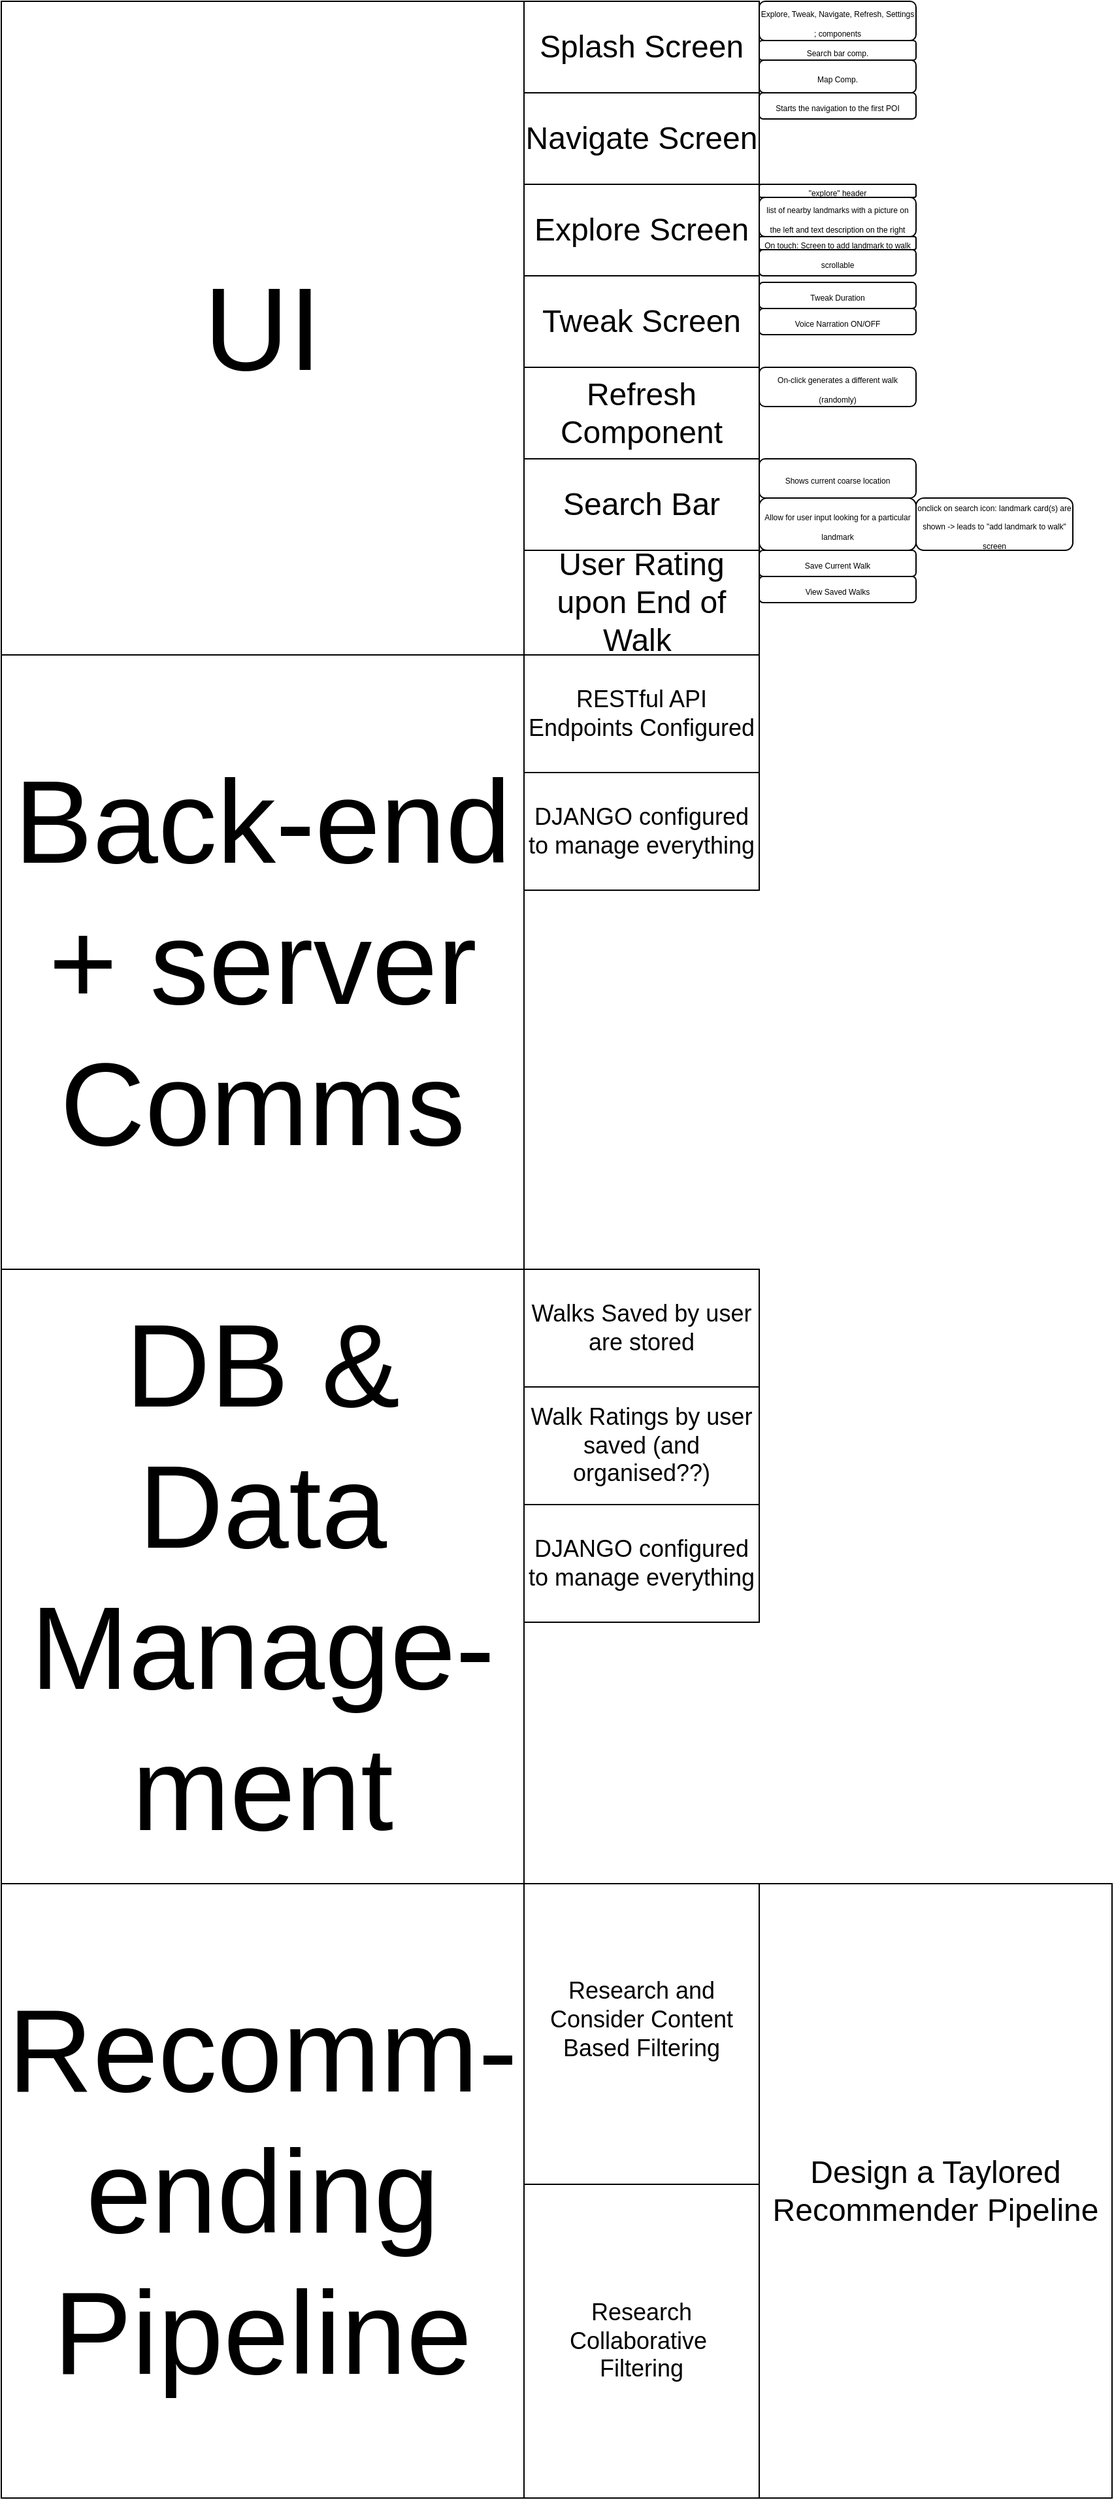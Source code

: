 <mxfile version="24.2.3" type="github">
  <diagram name="Page-1" id="Z43HYbOb06iZJgcrgzqE">
    <mxGraphModel dx="3305" dy="2035" grid="1" gridSize="10" guides="1" tooltips="1" connect="1" arrows="1" fold="1" page="1" pageScale="1" pageWidth="2000" pageHeight="2000" math="0" shadow="0">
      <root>
        <mxCell id="0" />
        <mxCell id="1" parent="0" />
        <mxCell id="Am7SAXZQbyqky8bTvC-_-1" value="&lt;font style=&quot;font-size: 90px;&quot;&gt;Back-end + server Comms&lt;/font&gt;" style="rounded=0;whiteSpace=wrap;html=1;" vertex="1" parent="1">
          <mxGeometry x="80" y="570" width="400" height="470" as="geometry" />
        </mxCell>
        <mxCell id="Am7SAXZQbyqky8bTvC-_-2" value="&lt;font style=&quot;font-size: 90px;&quot;&gt;UI&lt;/font&gt;" style="rounded=0;whiteSpace=wrap;html=1;" vertex="1" parent="1">
          <mxGeometry x="80" y="70" width="400" height="500" as="geometry" />
        </mxCell>
        <mxCell id="Am7SAXZQbyqky8bTvC-_-4" value="&lt;font style=&quot;font-size: 90px;&quot;&gt;DB &amp;amp; Data Manage-m&lt;/font&gt;&lt;span style=&quot;font-size: 90px; background-color: initial;&quot;&gt;ent&lt;/span&gt;" style="rounded=0;whiteSpace=wrap;html=1;" vertex="1" parent="1">
          <mxGeometry x="80" y="1040" width="400" height="470" as="geometry" />
        </mxCell>
        <mxCell id="Am7SAXZQbyqky8bTvC-_-5" value="&lt;font style=&quot;font-size: 90px;&quot;&gt;Recomm-ending Pipeline&lt;/font&gt;" style="rounded=0;whiteSpace=wrap;html=1;" vertex="1" parent="1">
          <mxGeometry x="80" y="1510" width="400" height="470" as="geometry" />
        </mxCell>
        <mxCell id="Am7SAXZQbyqky8bTvC-_-6" value="&lt;font style=&quot;font-size: 24px;&quot;&gt;Splash Screen&lt;/font&gt;" style="rounded=0;whiteSpace=wrap;html=1;" vertex="1" parent="1">
          <mxGeometry x="480" y="70" width="180" height="70" as="geometry" />
        </mxCell>
        <mxCell id="Am7SAXZQbyqky8bTvC-_-8" value="&lt;span style=&quot;font-size: 24px;&quot;&gt;Explore Screen&lt;/span&gt;" style="rounded=0;whiteSpace=wrap;html=1;" vertex="1" parent="1">
          <mxGeometry x="480" y="210" width="180" height="70" as="geometry" />
        </mxCell>
        <mxCell id="Am7SAXZQbyqky8bTvC-_-9" value="&lt;font style=&quot;font-size: 24px;&quot;&gt;Tweak Screen&lt;/font&gt;" style="rounded=0;whiteSpace=wrap;html=1;" vertex="1" parent="1">
          <mxGeometry x="480" y="280" width="180" height="70" as="geometry" />
        </mxCell>
        <mxCell id="Am7SAXZQbyqky8bTvC-_-10" value="&lt;font style=&quot;font-size: 24px;&quot;&gt;Refresh Component&lt;/font&gt;" style="rounded=0;whiteSpace=wrap;html=1;" vertex="1" parent="1">
          <mxGeometry x="480" y="350" width="180" height="70" as="geometry" />
        </mxCell>
        <mxCell id="Am7SAXZQbyqky8bTvC-_-11" value="&lt;span style=&quot;font-size: 24px;&quot;&gt;Search Bar&lt;/span&gt;" style="rounded=0;whiteSpace=wrap;html=1;" vertex="1" parent="1">
          <mxGeometry x="480" y="420" width="180" height="70" as="geometry" />
        </mxCell>
        <mxCell id="Am7SAXZQbyqky8bTvC-_-12" value="&lt;font style=&quot;font-size: 24px;&quot;&gt;User Rating upon End of Walk&amp;nbsp;&lt;/font&gt;" style="rounded=0;whiteSpace=wrap;html=1;" vertex="1" parent="1">
          <mxGeometry x="480" y="490" width="180" height="80" as="geometry" />
        </mxCell>
        <mxCell id="Am7SAXZQbyqky8bTvC-_-15" value="&lt;font style=&quot;font-size: 18px;&quot;&gt;RESTful API Endpoints Configured&lt;/font&gt;" style="rounded=0;whiteSpace=wrap;html=1;" vertex="1" parent="1">
          <mxGeometry x="480" y="570" width="180" height="90" as="geometry" />
        </mxCell>
        <mxCell id="Am7SAXZQbyqky8bTvC-_-17" value="&lt;font style=&quot;font-size: 18px;&quot;&gt;DJANGO configured to manage everything&lt;/font&gt;" style="rounded=0;whiteSpace=wrap;html=1;" vertex="1" parent="1">
          <mxGeometry x="480" y="660" width="180" height="90" as="geometry" />
        </mxCell>
        <mxCell id="Am7SAXZQbyqky8bTvC-_-18" value="&lt;span style=&quot;font-size: 18px;&quot;&gt;Walks Saved by user are stored&lt;/span&gt;" style="rounded=0;whiteSpace=wrap;html=1;" vertex="1" parent="1">
          <mxGeometry x="480" y="1040" width="180" height="90" as="geometry" />
        </mxCell>
        <mxCell id="Am7SAXZQbyqky8bTvC-_-19" value="&lt;font style=&quot;font-size: 18px;&quot;&gt;DJANGO configured to manage everything&lt;/font&gt;" style="rounded=0;whiteSpace=wrap;html=1;" vertex="1" parent="1">
          <mxGeometry x="480" y="1220" width="180" height="90" as="geometry" />
        </mxCell>
        <mxCell id="Am7SAXZQbyqky8bTvC-_-21" value="&lt;span style=&quot;font-size: 18px;&quot;&gt;Research Collaborative&amp;nbsp;&lt;/span&gt;&lt;div&gt;&lt;span style=&quot;font-size: 18px;&quot;&gt;Filtering&lt;/span&gt;&lt;/div&gt;" style="rounded=0;whiteSpace=wrap;html=1;" vertex="1" parent="1">
          <mxGeometry x="480" y="1740" width="180" height="240" as="geometry" />
        </mxCell>
        <mxCell id="Am7SAXZQbyqky8bTvC-_-22" value="&lt;font style=&quot;font-size: 18px;&quot;&gt;Research and Consider Content Based Filtering&lt;/font&gt;&lt;div&gt;&lt;font style=&quot;font-size: 18px;&quot;&gt;&lt;br&gt;&lt;/font&gt;&lt;/div&gt;" style="rounded=0;whiteSpace=wrap;html=1;" vertex="1" parent="1">
          <mxGeometry x="480" y="1510" width="180" height="230" as="geometry" />
        </mxCell>
        <mxCell id="Am7SAXZQbyqky8bTvC-_-23" value="&lt;font style=&quot;font-size: 24px;&quot;&gt;Design a Taylored Recommender Pipeline&lt;/font&gt;" style="rounded=0;whiteSpace=wrap;html=1;" vertex="1" parent="1">
          <mxGeometry x="660" y="1510" width="270" height="470" as="geometry" />
        </mxCell>
        <mxCell id="Am7SAXZQbyqky8bTvC-_-24" value="&lt;div style=&quot;&quot;&gt;&lt;span style=&quot;font-size: 6px; background-color: initial;&quot;&gt;Explore, Tweak, Navigate, Refresh, Settings ; components&lt;/span&gt;&lt;/div&gt;" style="rounded=1;whiteSpace=wrap;html=1;align=center;" vertex="1" parent="1">
          <mxGeometry x="660" y="70" width="120" height="30" as="geometry" />
        </mxCell>
        <mxCell id="Am7SAXZQbyqky8bTvC-_-25" value="&lt;font style=&quot;font-size: 6px;&quot;&gt;Search bar comp.&lt;/font&gt;" style="rounded=1;whiteSpace=wrap;html=1;" vertex="1" parent="1">
          <mxGeometry x="660" y="100" width="120" height="15" as="geometry" />
        </mxCell>
        <mxCell id="Am7SAXZQbyqky8bTvC-_-26" value="&lt;span style=&quot;font-size: 24px;&quot;&gt;Navigate&lt;/span&gt;&lt;span style=&quot;font-size: 24px; background-color: initial;&quot;&gt;&amp;nbsp;Screen&lt;/span&gt;" style="rounded=0;whiteSpace=wrap;html=1;" vertex="1" parent="1">
          <mxGeometry x="480" y="140" width="180" height="70" as="geometry" />
        </mxCell>
        <mxCell id="Am7SAXZQbyqky8bTvC-_-28" value="&lt;font style=&quot;font-size: 6px;&quot;&gt;Map Comp.&lt;/font&gt;" style="rounded=1;whiteSpace=wrap;html=1;" vertex="1" parent="1">
          <mxGeometry x="660" y="115" width="120" height="25" as="geometry" />
        </mxCell>
        <mxCell id="Am7SAXZQbyqky8bTvC-_-29" value="&lt;span style=&quot;font-size: 18px;&quot;&gt;Walk Ratings by user saved (and organised??)&lt;/span&gt;" style="rounded=0;whiteSpace=wrap;html=1;" vertex="1" parent="1">
          <mxGeometry x="480" y="1130" width="180" height="90" as="geometry" />
        </mxCell>
        <mxCell id="Am7SAXZQbyqky8bTvC-_-30" value="&lt;font style=&quot;font-size: 6px;&quot;&gt;Starts the navigation to the first POI&lt;/font&gt;" style="rounded=1;whiteSpace=wrap;html=1;" vertex="1" parent="1">
          <mxGeometry x="660" y="140" width="120" height="20" as="geometry" />
        </mxCell>
        <mxCell id="Am7SAXZQbyqky8bTvC-_-31" value="&lt;font style=&quot;font-size: 6px;&quot;&gt;&quot;explore&quot; header&lt;/font&gt;" style="rounded=1;whiteSpace=wrap;html=1;" vertex="1" parent="1">
          <mxGeometry x="660" y="210" width="120" height="10" as="geometry" />
        </mxCell>
        <mxCell id="Am7SAXZQbyqky8bTvC-_-32" value="&lt;font style=&quot;font-size: 6px;&quot;&gt;list of nearby landmarks with a picture on the left and text description on the right&lt;/font&gt;" style="rounded=1;whiteSpace=wrap;html=1;" vertex="1" parent="1">
          <mxGeometry x="660" y="220" width="120" height="30" as="geometry" />
        </mxCell>
        <mxCell id="Am7SAXZQbyqky8bTvC-_-33" value="&lt;font style=&quot;font-size: 6px;&quot;&gt;On touch: Screen to add landmark to walk&lt;/font&gt;" style="rounded=1;whiteSpace=wrap;html=1;" vertex="1" parent="1">
          <mxGeometry x="660" y="250" width="120" height="10" as="geometry" />
        </mxCell>
        <mxCell id="Am7SAXZQbyqky8bTvC-_-34" value="&lt;font style=&quot;font-size: 6px;&quot;&gt;scrollable&lt;/font&gt;" style="rounded=1;whiteSpace=wrap;html=1;" vertex="1" parent="1">
          <mxGeometry x="660" y="260" width="120" height="20" as="geometry" />
        </mxCell>
        <mxCell id="Am7SAXZQbyqky8bTvC-_-35" value="&lt;font style=&quot;font-size: 6px;&quot;&gt;Tweak Duration&lt;/font&gt;" style="rounded=1;whiteSpace=wrap;html=1;" vertex="1" parent="1">
          <mxGeometry x="660" y="285" width="120" height="20" as="geometry" />
        </mxCell>
        <mxCell id="Am7SAXZQbyqky8bTvC-_-36" value="&lt;font style=&quot;font-size: 6px;&quot;&gt;Voice Narration ON/OFF&lt;/font&gt;" style="rounded=1;whiteSpace=wrap;html=1;" vertex="1" parent="1">
          <mxGeometry x="660" y="305" width="120" height="20" as="geometry" />
        </mxCell>
        <mxCell id="Am7SAXZQbyqky8bTvC-_-37" value="&lt;font style=&quot;font-size: 6px;&quot;&gt;On-click generates a different walk (randomly)&lt;/font&gt;" style="rounded=1;whiteSpace=wrap;html=1;" vertex="1" parent="1">
          <mxGeometry x="660" y="350" width="120" height="30" as="geometry" />
        </mxCell>
        <mxCell id="Am7SAXZQbyqky8bTvC-_-38" value="&lt;font style=&quot;font-size: 6px;&quot;&gt;Save Current Walk&lt;/font&gt;" style="rounded=1;whiteSpace=wrap;html=1;" vertex="1" parent="1">
          <mxGeometry x="660" y="490" width="120" height="20" as="geometry" />
        </mxCell>
        <mxCell id="Am7SAXZQbyqky8bTvC-_-39" value="&lt;font style=&quot;font-size: 6px;&quot;&gt;View Saved Walks&lt;/font&gt;" style="rounded=1;whiteSpace=wrap;html=1;" vertex="1" parent="1">
          <mxGeometry x="660" y="510" width="120" height="20" as="geometry" />
        </mxCell>
        <mxCell id="Am7SAXZQbyqky8bTvC-_-40" value="&lt;font style=&quot;font-size: 6px;&quot;&gt;Shows current coarse location&lt;/font&gt;" style="rounded=1;whiteSpace=wrap;html=1;" vertex="1" parent="1">
          <mxGeometry x="660" y="420" width="120" height="30" as="geometry" />
        </mxCell>
        <mxCell id="Am7SAXZQbyqky8bTvC-_-41" value="&lt;font style=&quot;font-size: 6px;&quot;&gt;Allow for user input looking for a particular landmark&lt;/font&gt;" style="rounded=1;whiteSpace=wrap;html=1;" vertex="1" parent="1">
          <mxGeometry x="660" y="450" width="120" height="40" as="geometry" />
        </mxCell>
        <mxCell id="Am7SAXZQbyqky8bTvC-_-42" value="&lt;font style=&quot;font-size: 6px;&quot;&gt;onclick on search &lt;font style=&quot;&quot;&gt;icon: landmark card(s) are shown -&amp;gt; leads to &quot;add landmark to walk&quot; screen&lt;/font&gt;&lt;/font&gt;" style="rounded=1;whiteSpace=wrap;html=1;" vertex="1" parent="1">
          <mxGeometry x="780" y="450" width="120" height="40" as="geometry" />
        </mxCell>
      </root>
    </mxGraphModel>
  </diagram>
</mxfile>
